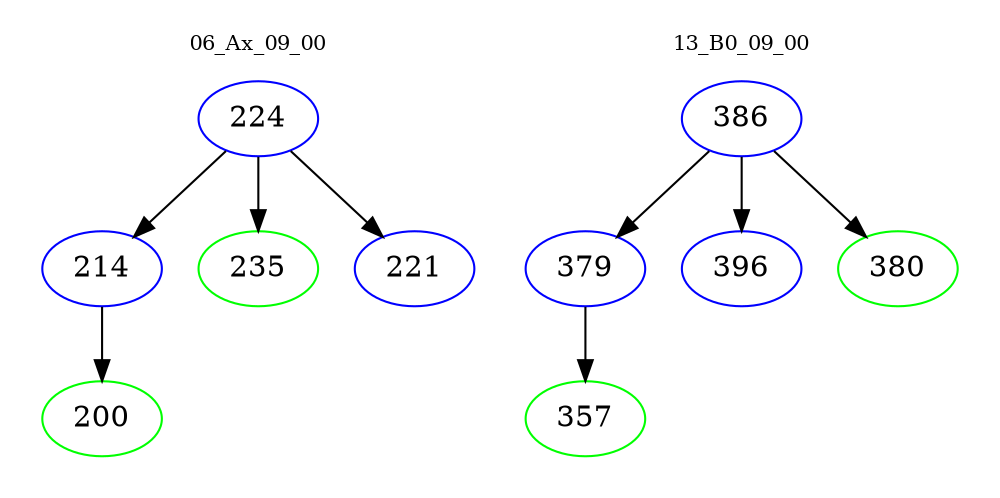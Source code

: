 digraph{
subgraph cluster_0 {
color = white
label = "06_Ax_09_00";
fontsize=10;
T0_224 [label="224", color="blue"]
T0_224 -> T0_214 [color="black"]
T0_214 [label="214", color="blue"]
T0_214 -> T0_200 [color="black"]
T0_200 [label="200", color="green"]
T0_224 -> T0_235 [color="black"]
T0_235 [label="235", color="green"]
T0_224 -> T0_221 [color="black"]
T0_221 [label="221", color="blue"]
}
subgraph cluster_1 {
color = white
label = "13_B0_09_00";
fontsize=10;
T1_386 [label="386", color="blue"]
T1_386 -> T1_379 [color="black"]
T1_379 [label="379", color="blue"]
T1_379 -> T1_357 [color="black"]
T1_357 [label="357", color="green"]
T1_386 -> T1_396 [color="black"]
T1_396 [label="396", color="blue"]
T1_386 -> T1_380 [color="black"]
T1_380 [label="380", color="green"]
}
}
